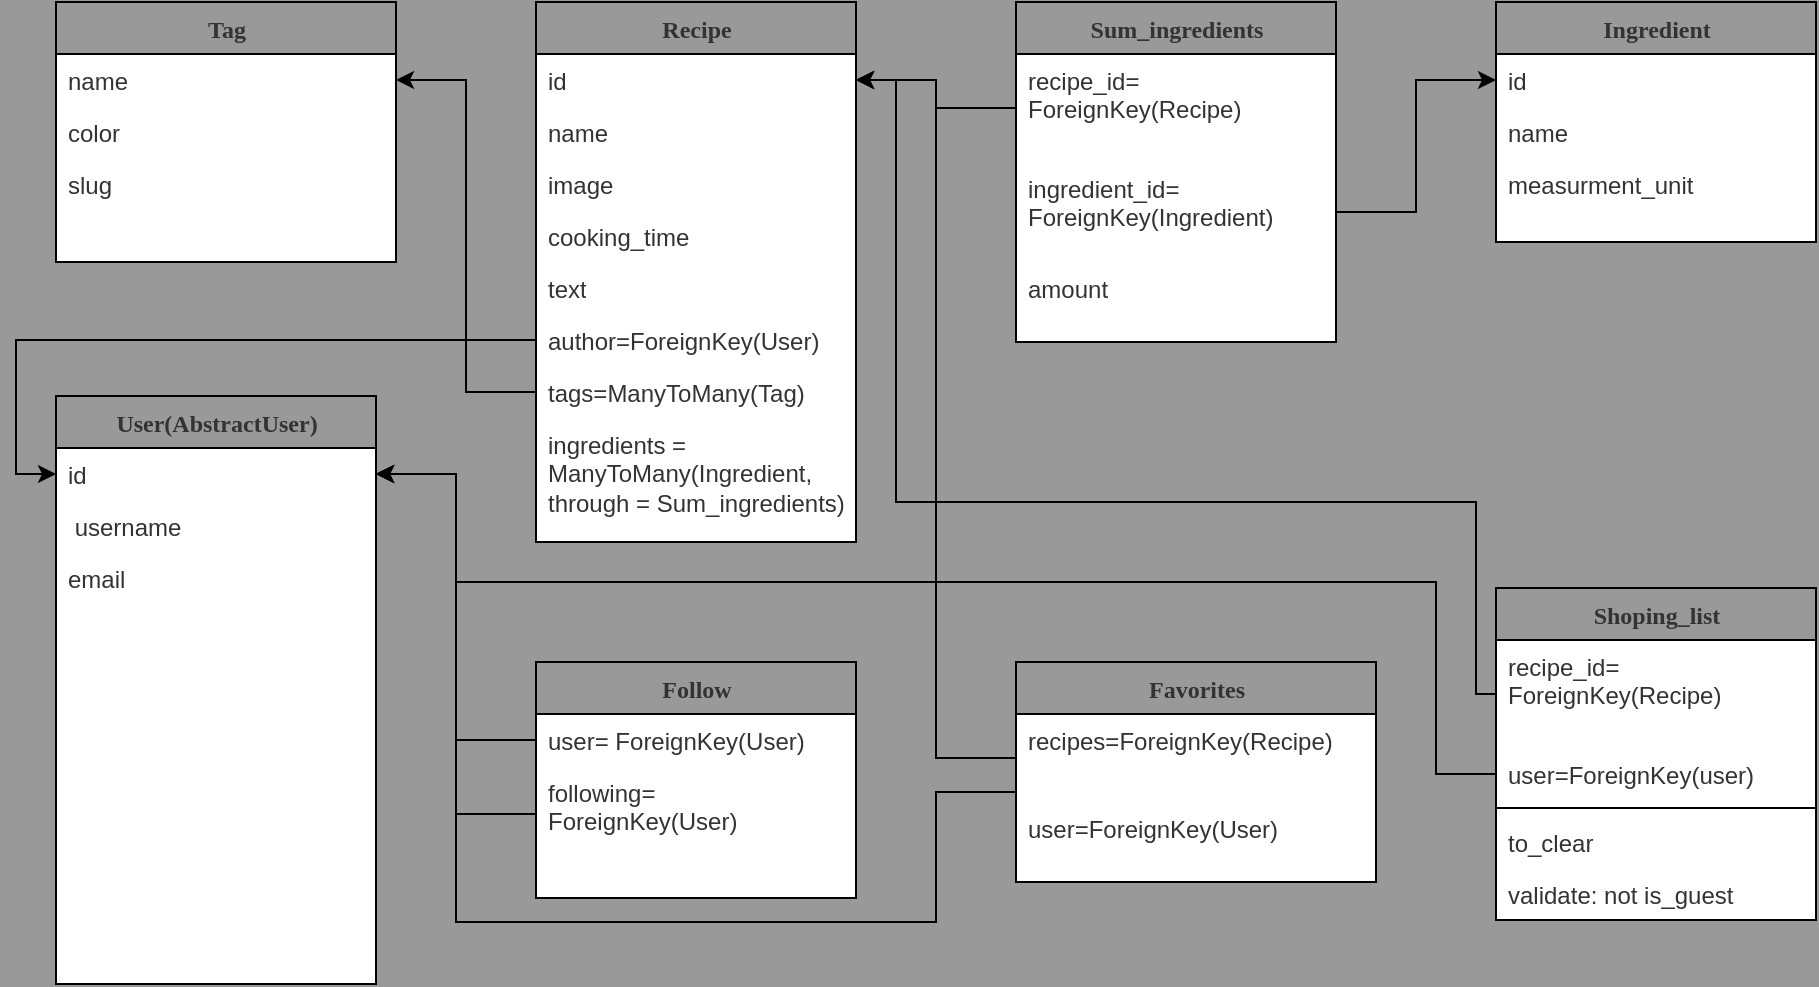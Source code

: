 <mxfile>
    <diagram name="Page-1" id="9f46799a-70d6-7492-0946-bef42562c5a5">
        <mxGraphModel dx="682" dy="312" grid="1" gridSize="10" guides="1" tooltips="1" connect="1" arrows="1" fold="1" page="1" pageScale="1" pageWidth="1100" pageHeight="850" background="#999999" math="0" shadow="0">
            <root>
                <mxCell id="0"/>
                <mxCell id="1" parent="0"/>
                <mxCell id="78961159f06e98e8-17" value="Recipe" style="swimlane;html=1;fontStyle=1;align=center;verticalAlign=top;childLayout=stackLayout;horizontal=1;startSize=26;horizontalStack=0;resizeParent=1;resizeLast=0;collapsible=1;marginBottom=0;swimlaneFillColor=#ffffff;rounded=0;shadow=0;comic=0;labelBackgroundColor=none;strokeWidth=1;fillColor=none;fontFamily=Verdana;fontSize=12;fontColor=#333333;" parent="1" vertex="1">
                    <mxGeometry x="320" y="110" width="160" height="270" as="geometry"/>
                </mxCell>
                <mxCell id="78961159f06e98e8-21" value="id" style="text;html=1;strokeColor=none;fillColor=none;align=left;verticalAlign=top;spacingLeft=4;spacingRight=4;whiteSpace=wrap;overflow=hidden;rotatable=0;points=[[0,0.5],[1,0.5]];portConstraint=eastwest;fontColor=#333333;" parent="78961159f06e98e8-17" vertex="1">
                    <mxGeometry y="26" width="160" height="26" as="geometry"/>
                </mxCell>
                <mxCell id="tTol9lg7dFnoX-hlyUY5-7" value="name" style="text;html=1;strokeColor=none;fillColor=none;align=left;verticalAlign=top;spacingLeft=4;spacingRight=4;whiteSpace=wrap;overflow=hidden;rotatable=0;points=[[0,0.5],[1,0.5]];portConstraint=eastwest;fontColor=#333333;" parent="78961159f06e98e8-17" vertex="1">
                    <mxGeometry y="52" width="160" height="26" as="geometry"/>
                </mxCell>
                <mxCell id="78961159f06e98e8-23" value="image" style="text;html=1;strokeColor=none;fillColor=none;align=left;verticalAlign=top;spacingLeft=4;spacingRight=4;whiteSpace=wrap;overflow=hidden;rotatable=0;points=[[0,0.5],[1,0.5]];portConstraint=eastwest;fontColor=#333333;" parent="78961159f06e98e8-17" vertex="1">
                    <mxGeometry y="78" width="160" height="26" as="geometry"/>
                </mxCell>
                <mxCell id="78961159f06e98e8-25" value="cooking_time" style="text;html=1;strokeColor=none;fillColor=none;align=left;verticalAlign=top;spacingLeft=4;spacingRight=4;whiteSpace=wrap;overflow=hidden;rotatable=0;points=[[0,0.5],[1,0.5]];portConstraint=eastwest;fontColor=#333333;" parent="78961159f06e98e8-17" vertex="1">
                    <mxGeometry y="104" width="160" height="26" as="geometry"/>
                </mxCell>
                <mxCell id="78961159f06e98e8-26" value="text" style="text;html=1;strokeColor=none;fillColor=none;align=left;verticalAlign=top;spacingLeft=4;spacingRight=4;whiteSpace=wrap;overflow=hidden;rotatable=0;points=[[0,0.5],[1,0.5]];portConstraint=eastwest;fontColor=#333333;" parent="78961159f06e98e8-17" vertex="1">
                    <mxGeometry y="130" width="160" height="26" as="geometry"/>
                </mxCell>
                <mxCell id="78961159f06e98e8-24" value="author=ForeignKey(User)" style="text;html=1;strokeColor=none;fillColor=none;align=left;verticalAlign=top;spacingLeft=4;spacingRight=4;whiteSpace=wrap;overflow=hidden;rotatable=0;points=[[0,0.5],[1,0.5]];portConstraint=eastwest;fontColor=#333333;" parent="78961159f06e98e8-17" vertex="1">
                    <mxGeometry y="156" width="160" height="26" as="geometry"/>
                </mxCell>
                <mxCell id="ghc3xlel7lcxxB09unH8-13" value="tags=ManyToMany(Tag)" style="text;html=1;strokeColor=none;fillColor=none;align=left;verticalAlign=top;spacingLeft=4;spacingRight=4;whiteSpace=wrap;overflow=hidden;rotatable=0;points=[[0,0.5],[1,0.5]];portConstraint=eastwest;fontColor=#333333;" parent="78961159f06e98e8-17" vertex="1">
                    <mxGeometry y="182" width="160" height="26" as="geometry"/>
                </mxCell>
                <mxCell id="ghc3xlel7lcxxB09unH8-17" value="ingredients = ManyToMany(Ingredient,&lt;br&gt;through = Sum_ingredients)" style="text;html=1;strokeColor=none;fillColor=none;align=left;verticalAlign=top;spacingLeft=4;spacingRight=4;whiteSpace=wrap;overflow=hidden;rotatable=0;points=[[0,0.5],[1,0.5]];portConstraint=eastwest;fontColor=#333333;" parent="78961159f06e98e8-17" vertex="1">
                    <mxGeometry y="208" width="160" height="62" as="geometry"/>
                </mxCell>
                <mxCell id="78961159f06e98e8-30" value="Tag" style="swimlane;html=1;fontStyle=1;align=center;verticalAlign=top;childLayout=stackLayout;horizontal=1;startSize=26;horizontalStack=0;resizeParent=1;resizeLast=0;collapsible=1;marginBottom=0;swimlaneFillColor=#ffffff;rounded=0;shadow=0;comic=0;labelBackgroundColor=none;strokeWidth=1;fillColor=none;fontFamily=Verdana;fontSize=12;fontColor=#333333;" parent="1" vertex="1">
                    <mxGeometry x="80" y="110" width="170" height="130" as="geometry"/>
                </mxCell>
                <mxCell id="78961159f06e98e8-31" value="name" style="text;html=1;strokeColor=none;fillColor=none;align=left;verticalAlign=top;spacingLeft=4;spacingRight=4;whiteSpace=wrap;overflow=hidden;rotatable=0;points=[[0,0.5],[1,0.5]];portConstraint=eastwest;fontColor=#333333;" parent="78961159f06e98e8-30" vertex="1">
                    <mxGeometry y="26" width="170" height="26" as="geometry"/>
                </mxCell>
                <mxCell id="78961159f06e98e8-32" value="color" style="text;html=1;strokeColor=none;fillColor=none;align=left;verticalAlign=top;spacingLeft=4;spacingRight=4;whiteSpace=wrap;overflow=hidden;rotatable=0;points=[[0,0.5],[1,0.5]];portConstraint=eastwest;fontColor=#333333;" parent="78961159f06e98e8-30" vertex="1">
                    <mxGeometry y="52" width="170" height="26" as="geometry"/>
                </mxCell>
                <mxCell id="78961159f06e98e8-33" value="slug" style="text;html=1;strokeColor=none;fillColor=none;align=left;verticalAlign=top;spacingLeft=4;spacingRight=4;whiteSpace=wrap;overflow=hidden;rotatable=0;points=[[0,0.5],[1,0.5]];portConstraint=eastwest;fontColor=#333333;" parent="78961159f06e98e8-30" vertex="1">
                    <mxGeometry y="78" width="170" height="26" as="geometry"/>
                </mxCell>
                <mxCell id="78961159f06e98e8-43" value="Ingredient" style="swimlane;html=1;fontStyle=1;align=center;verticalAlign=top;childLayout=stackLayout;horizontal=1;startSize=26;horizontalStack=0;resizeParent=1;resizeLast=0;collapsible=1;marginBottom=0;swimlaneFillColor=#ffffff;rounded=0;shadow=0;comic=0;labelBackgroundColor=none;strokeWidth=1;fillColor=none;fontFamily=Verdana;fontSize=12;fontColor=#333333;" parent="1" vertex="1">
                    <mxGeometry x="800" y="110" width="160" height="120" as="geometry"/>
                </mxCell>
                <mxCell id="78961159f06e98e8-44" value="id" style="text;html=1;strokeColor=none;fillColor=none;align=left;verticalAlign=top;spacingLeft=4;spacingRight=4;whiteSpace=wrap;overflow=hidden;rotatable=0;points=[[0,0.5],[1,0.5]];portConstraint=eastwest;fontColor=#333333;" parent="78961159f06e98e8-43" vertex="1">
                    <mxGeometry y="26" width="160" height="26" as="geometry"/>
                </mxCell>
                <mxCell id="2" value="name" style="text;html=1;strokeColor=none;fillColor=none;align=left;verticalAlign=top;spacingLeft=4;spacingRight=4;whiteSpace=wrap;overflow=hidden;rotatable=0;points=[[0,0.5],[1,0.5]];portConstraint=eastwest;fontColor=#333333;" vertex="1" parent="78961159f06e98e8-43">
                    <mxGeometry y="52" width="160" height="26" as="geometry"/>
                </mxCell>
                <mxCell id="78961159f06e98e8-45" value="measurment_unit" style="text;html=1;strokeColor=none;fillColor=none;align=left;verticalAlign=top;spacingLeft=4;spacingRight=4;whiteSpace=wrap;overflow=hidden;rotatable=0;points=[[0,0.5],[1,0.5]];portConstraint=eastwest;fontColor=#333333;" parent="78961159f06e98e8-43" vertex="1">
                    <mxGeometry y="78" width="160" height="26" as="geometry"/>
                </mxCell>
                <mxCell id="78961159f06e98e8-56" value="User(AbstractUser)" style="swimlane;html=1;fontStyle=1;align=center;verticalAlign=top;childLayout=stackLayout;horizontal=1;startSize=26;horizontalStack=0;resizeParent=1;resizeLast=0;collapsible=1;marginBottom=0;swimlaneFillColor=#ffffff;rounded=0;shadow=0;comic=0;labelBackgroundColor=none;strokeWidth=1;fillColor=none;fontFamily=Verdana;fontSize=12;fontColor=#333333;" parent="1" vertex="1">
                    <mxGeometry x="80" y="307" width="160" height="294" as="geometry"/>
                </mxCell>
                <mxCell id="78961159f06e98e8-57" value="id" style="text;html=1;strokeColor=none;fillColor=none;align=left;verticalAlign=top;spacingLeft=4;spacingRight=4;whiteSpace=wrap;overflow=hidden;rotatable=0;points=[[0,0.5],[1,0.5]];portConstraint=eastwest;fontColor=#333333;" parent="78961159f06e98e8-56" vertex="1">
                    <mxGeometry y="26" width="160" height="26" as="geometry"/>
                </mxCell>
                <mxCell id="lTvlNWa3KyWWzM1s08XT-5" value="&amp;nbsp;username&amp;nbsp;" style="text;html=1;strokeColor=none;fillColor=none;align=left;verticalAlign=top;spacingLeft=4;spacingRight=4;whiteSpace=wrap;overflow=hidden;rotatable=0;points=[[0,0.5],[1,0.5]];portConstraint=eastwest;fontColor=#333333;" parent="78961159f06e98e8-56" vertex="1">
                    <mxGeometry y="52" width="160" height="26" as="geometry"/>
                </mxCell>
                <mxCell id="78961159f06e98e8-58" value="email&lt;br&gt;" style="text;html=1;strokeColor=none;fillColor=none;align=left;verticalAlign=top;spacingLeft=4;spacingRight=4;whiteSpace=wrap;overflow=hidden;rotatable=0;points=[[0,0.5],[1,0.5]];portConstraint=eastwest;fontColor=#333333;" parent="78961159f06e98e8-56" vertex="1">
                    <mxGeometry y="78" width="160" height="26" as="geometry"/>
                </mxCell>
                <mxCell id="ghc3xlel7lcxxB09unH8-4" value="" style="edgeStyle=orthogonalEdgeStyle;rounded=0;orthogonalLoop=1;jettySize=auto;html=1;entryX=1;entryY=0.5;entryDx=0;entryDy=0;exitX=0;exitY=0.5;exitDx=0;exitDy=0;fontColor=#333333;" parent="1" source="78961159f06e98e8-84" target="78961159f06e98e8-57" edge="1">
                    <mxGeometry relative="1" as="geometry"/>
                </mxCell>
                <mxCell id="78961159f06e98e8-82" value="Follow" style="swimlane;html=1;fontStyle=1;align=center;verticalAlign=top;childLayout=stackLayout;horizontal=1;startSize=26;horizontalStack=0;resizeParent=1;resizeLast=0;collapsible=1;marginBottom=0;swimlaneFillColor=#ffffff;rounded=0;shadow=0;comic=0;labelBackgroundColor=none;strokeWidth=1;fillColor=none;fontFamily=Verdana;fontSize=12;fontColor=#333333;" parent="1" vertex="1">
                    <mxGeometry x="320" y="440" width="160" height="118" as="geometry"/>
                </mxCell>
                <mxCell id="78961159f06e98e8-83" value="user= ForeignKey(User)" style="text;html=1;strokeColor=none;fillColor=none;align=left;verticalAlign=top;spacingLeft=4;spacingRight=4;whiteSpace=wrap;overflow=hidden;rotatable=0;points=[[0,0.5],[1,0.5]];portConstraint=eastwest;fontColor=#333333;" parent="78961159f06e98e8-82" vertex="1">
                    <mxGeometry y="26" width="160" height="26" as="geometry"/>
                </mxCell>
                <mxCell id="78961159f06e98e8-84" value="following= ForeignKey(User)" style="text;html=1;strokeColor=none;fillColor=none;align=left;verticalAlign=top;spacingLeft=4;spacingRight=4;whiteSpace=wrap;overflow=hidden;rotatable=0;points=[[0,0.5],[1,0.5]];portConstraint=eastwest;fontColor=#333333;" parent="78961159f06e98e8-82" vertex="1">
                    <mxGeometry y="52" width="160" height="48" as="geometry"/>
                </mxCell>
                <mxCell id="78961159f06e98e8-95" value="Favorites" style="swimlane;html=1;fontStyle=1;align=center;verticalAlign=top;childLayout=stackLayout;horizontal=1;startSize=26;horizontalStack=0;resizeParent=1;resizeLast=0;collapsible=1;marginBottom=0;swimlaneFillColor=#ffffff;rounded=0;shadow=0;comic=0;labelBackgroundColor=none;strokeWidth=1;fillColor=none;fontFamily=Verdana;fontSize=12;fontColor=#333333;" parent="1" vertex="1">
                    <mxGeometry x="560" y="440" width="180" height="110" as="geometry"/>
                </mxCell>
                <mxCell id="78961159f06e98e8-97" value="recipes=ForeignKey(Recipe)" style="text;html=1;strokeColor=none;fillColor=none;align=left;verticalAlign=top;spacingLeft=4;spacingRight=4;whiteSpace=wrap;overflow=hidden;rotatable=0;points=[[0,0.5],[1,0.5]];portConstraint=eastwest;fontColor=#333333;" parent="78961159f06e98e8-95" vertex="1">
                    <mxGeometry y="26" width="180" height="44" as="geometry"/>
                </mxCell>
                <mxCell id="78961159f06e98e8-98" value="user=ForeignKey(User)" style="text;html=1;strokeColor=none;fillColor=none;align=left;verticalAlign=top;spacingLeft=4;spacingRight=4;whiteSpace=wrap;overflow=hidden;rotatable=0;points=[[0,0.5],[1,0.5]];portConstraint=eastwest;fontColor=#333333;" parent="78961159f06e98e8-95" vertex="1">
                    <mxGeometry y="70" width="180" height="38" as="geometry"/>
                </mxCell>
                <mxCell id="78961159f06e98e8-108" value="Shoping_list" style="swimlane;html=1;fontStyle=1;align=center;verticalAlign=top;childLayout=stackLayout;horizontal=1;startSize=26;horizontalStack=0;resizeParent=1;resizeLast=0;collapsible=1;marginBottom=0;swimlaneFillColor=#ffffff;rounded=0;shadow=0;comic=0;labelBackgroundColor=none;strokeWidth=1;fillColor=none;fontFamily=Verdana;fontSize=12;fontColor=#333333;" parent="1" vertex="1">
                    <mxGeometry x="800" y="403.0" width="160" height="166" as="geometry"/>
                </mxCell>
                <mxCell id="78961159f06e98e8-109" value="recipe_id=&lt;br&gt;ForeignKey(Recipe)" style="text;html=1;strokeColor=none;fillColor=none;align=left;verticalAlign=top;spacingLeft=4;spacingRight=4;whiteSpace=wrap;overflow=hidden;rotatable=0;points=[[0,0.5],[1,0.5]];portConstraint=eastwest;fontColor=#333333;" parent="78961159f06e98e8-108" vertex="1">
                    <mxGeometry y="26" width="160" height="54" as="geometry"/>
                </mxCell>
                <mxCell id="78961159f06e98e8-110" value="user=ForeignKey(user)" style="text;html=1;strokeColor=none;fillColor=none;align=left;verticalAlign=top;spacingLeft=4;spacingRight=4;whiteSpace=wrap;overflow=hidden;rotatable=0;points=[[0,0.5],[1,0.5]];portConstraint=eastwest;fontColor=#333333;" parent="78961159f06e98e8-108" vertex="1">
                    <mxGeometry y="80" width="160" height="26" as="geometry"/>
                </mxCell>
                <mxCell id="78961159f06e98e8-116" value="" style="line;html=1;strokeWidth=1;fillColor=none;align=left;verticalAlign=middle;spacingTop=-1;spacingLeft=3;spacingRight=3;rotatable=0;labelPosition=right;points=[];portConstraint=eastwest;fontColor=#333333;" parent="78961159f06e98e8-108" vertex="1">
                    <mxGeometry y="106" width="160" height="8" as="geometry"/>
                </mxCell>
                <mxCell id="78961159f06e98e8-117" value="to_clear" style="text;html=1;strokeColor=none;fillColor=none;align=left;verticalAlign=top;spacingLeft=4;spacingRight=4;whiteSpace=wrap;overflow=hidden;rotatable=0;points=[[0,0.5],[1,0.5]];portConstraint=eastwest;fontColor=#333333;" parent="78961159f06e98e8-108" vertex="1">
                    <mxGeometry y="114" width="160" height="26" as="geometry"/>
                </mxCell>
                <mxCell id="78961159f06e98e8-120" value="validate: not is_guest" style="text;html=1;strokeColor=none;fillColor=none;align=left;verticalAlign=top;spacingLeft=4;spacingRight=4;whiteSpace=wrap;overflow=hidden;rotatable=0;points=[[0,0.5],[1,0.5]];portConstraint=eastwest;fontColor=#333333;" parent="78961159f06e98e8-108" vertex="1">
                    <mxGeometry y="140" width="160" height="26" as="geometry"/>
                </mxCell>
                <mxCell id="ghc3xlel7lcxxB09unH8-5" value="" style="edgeStyle=orthogonalEdgeStyle;rounded=0;orthogonalLoop=1;jettySize=auto;html=1;entryX=1;entryY=0.5;entryDx=0;entryDy=0;fontColor=#333333;" parent="1" source="78961159f06e98e8-83" target="78961159f06e98e8-57" edge="1">
                    <mxGeometry relative="1" as="geometry"/>
                </mxCell>
                <mxCell id="ghc3xlel7lcxxB09unH8-15" style="edgeStyle=orthogonalEdgeStyle;rounded=0;orthogonalLoop=1;jettySize=auto;html=1;exitX=0;exitY=0.5;exitDx=0;exitDy=0;entryX=1;entryY=0.5;entryDx=0;entryDy=0;fontColor=#333333;" parent="1" source="ghc3xlel7lcxxB09unH8-13" target="78961159f06e98e8-31" edge="1">
                    <mxGeometry relative="1" as="geometry"/>
                </mxCell>
                <mxCell id="tTol9lg7dFnoX-hlyUY5-1" style="edgeStyle=orthogonalEdgeStyle;rounded=0;orthogonalLoop=1;jettySize=auto;html=1;exitX=0;exitY=0.5;exitDx=0;exitDy=0;entryX=0;entryY=0.5;entryDx=0;entryDy=0;fontColor=#333333;" parent="1" source="78961159f06e98e8-24" target="78961159f06e98e8-57" edge="1">
                    <mxGeometry relative="1" as="geometry"/>
                </mxCell>
                <mxCell id="tTol9lg7dFnoX-hlyUY5-2" value="Sum_ingredients" style="swimlane;html=1;fontStyle=1;align=center;verticalAlign=top;childLayout=stackLayout;horizontal=1;startSize=26;horizontalStack=0;resizeParent=1;resizeLast=0;collapsible=1;marginBottom=0;swimlaneFillColor=#ffffff;rounded=0;shadow=0;comic=0;labelBackgroundColor=none;strokeWidth=1;fillColor=none;fontFamily=Verdana;fontSize=12;fontColor=#333333;" parent="1" vertex="1">
                    <mxGeometry x="560" y="110" width="160" height="170" as="geometry"/>
                </mxCell>
                <mxCell id="tTol9lg7dFnoX-hlyUY5-3" value="recipe_id=&lt;br&gt;ForeignKey(Recipe)" style="text;html=1;strokeColor=none;fillColor=none;align=left;verticalAlign=top;spacingLeft=4;spacingRight=4;whiteSpace=wrap;overflow=hidden;rotatable=0;points=[[0,0.5],[1,0.5]];portConstraint=eastwest;fontColor=#333333;" parent="tTol9lg7dFnoX-hlyUY5-2" vertex="1">
                    <mxGeometry y="26" width="160" height="54" as="geometry"/>
                </mxCell>
                <mxCell id="tTol9lg7dFnoX-hlyUY5-4" value="ingredient_id=&lt;br&gt;ForeignKey(Ingredient)" style="text;html=1;strokeColor=none;fillColor=none;align=left;verticalAlign=top;spacingLeft=4;spacingRight=4;whiteSpace=wrap;overflow=hidden;rotatable=0;points=[[0,0.5],[1,0.5]];portConstraint=eastwest;fontColor=#333333;" parent="tTol9lg7dFnoX-hlyUY5-2" vertex="1">
                    <mxGeometry y="80" width="160" height="50" as="geometry"/>
                </mxCell>
                <mxCell id="tTol9lg7dFnoX-hlyUY5-9" value="amount" style="text;html=1;strokeColor=none;fillColor=none;align=left;verticalAlign=top;spacingLeft=4;spacingRight=4;whiteSpace=wrap;overflow=hidden;rotatable=0;points=[[0,0.5],[1,0.5]];portConstraint=eastwest;fontColor=#333333;" parent="tTol9lg7dFnoX-hlyUY5-2" vertex="1">
                    <mxGeometry y="130" width="160" height="34" as="geometry"/>
                </mxCell>
                <mxCell id="tTol9lg7dFnoX-hlyUY5-6" style="edgeStyle=orthogonalEdgeStyle;rounded=0;orthogonalLoop=1;jettySize=auto;html=1;exitX=0;exitY=0.5;exitDx=0;exitDy=0;fontColor=#333333;" parent="1" source="tTol9lg7dFnoX-hlyUY5-3" target="78961159f06e98e8-21" edge="1">
                    <mxGeometry relative="1" as="geometry"/>
                </mxCell>
                <mxCell id="tTol9lg7dFnoX-hlyUY5-8" style="edgeStyle=orthogonalEdgeStyle;rounded=0;orthogonalLoop=1;jettySize=auto;html=1;exitX=1;exitY=0.5;exitDx=0;exitDy=0;fontColor=#333333;" parent="1" source="tTol9lg7dFnoX-hlyUY5-4" target="78961159f06e98e8-44" edge="1">
                    <mxGeometry relative="1" as="geometry"/>
                </mxCell>
                <mxCell id="lTvlNWa3KyWWzM1s08XT-2" style="edgeStyle=orthogonalEdgeStyle;rounded=0;orthogonalLoop=1;jettySize=auto;html=1;exitX=0;exitY=0.5;exitDx=0;exitDy=0;entryX=1;entryY=0.5;entryDx=0;entryDy=0;fontColor=#333333;" parent="1" source="78961159f06e98e8-97" target="78961159f06e98e8-21" edge="1">
                    <mxGeometry relative="1" as="geometry"/>
                </mxCell>
                <mxCell id="lTvlNWa3KyWWzM1s08XT-3" style="edgeStyle=orthogonalEdgeStyle;rounded=0;orthogonalLoop=1;jettySize=auto;html=1;exitX=0;exitY=0.5;exitDx=0;exitDy=0;entryX=1;entryY=0.5;entryDx=0;entryDy=0;fontColor=#333333;" parent="1" source="78961159f06e98e8-98" target="78961159f06e98e8-57" edge="1">
                    <mxGeometry relative="1" as="geometry">
                        <Array as="points">
                            <mxPoint x="560" y="505"/>
                            <mxPoint x="520" y="505"/>
                            <mxPoint x="520" y="570"/>
                            <mxPoint x="280" y="570"/>
                            <mxPoint x="280" y="346"/>
                        </Array>
                    </mxGeometry>
                </mxCell>
                <mxCell id="lTvlNWa3KyWWzM1s08XT-6" style="edgeStyle=orthogonalEdgeStyle;rounded=0;orthogonalLoop=1;jettySize=auto;html=1;exitX=0;exitY=0.5;exitDx=0;exitDy=0;fontColor=#333333;" parent="1" source="78961159f06e98e8-110" target="78961159f06e98e8-57" edge="1">
                    <mxGeometry relative="1" as="geometry">
                        <Array as="points">
                            <mxPoint x="770" y="496"/>
                            <mxPoint x="770" y="400"/>
                            <mxPoint x="280" y="400"/>
                            <mxPoint x="280" y="346"/>
                        </Array>
                    </mxGeometry>
                </mxCell>
                <mxCell id="lTvlNWa3KyWWzM1s08XT-7" style="edgeStyle=orthogonalEdgeStyle;rounded=0;orthogonalLoop=1;jettySize=auto;html=1;exitX=0;exitY=0.5;exitDx=0;exitDy=0;entryX=1;entryY=0.5;entryDx=0;entryDy=0;fontColor=#333333;" parent="1" source="78961159f06e98e8-109" target="78961159f06e98e8-21" edge="1">
                    <mxGeometry relative="1" as="geometry">
                        <Array as="points">
                            <mxPoint x="790" y="456"/>
                            <mxPoint x="790" y="360"/>
                            <mxPoint x="500" y="360"/>
                            <mxPoint x="500" y="149"/>
                        </Array>
                    </mxGeometry>
                </mxCell>
            </root>
        </mxGraphModel>
    </diagram>
</mxfile>